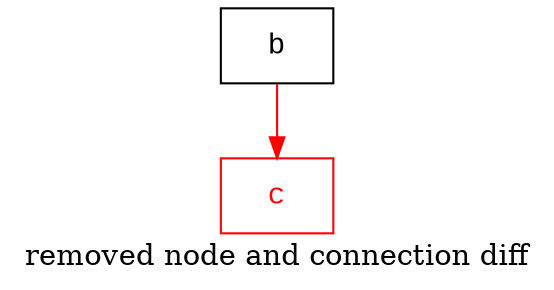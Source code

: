 digraph D {
    label="removed node and connection diff";
    
    node1 [fontname="Courier New",shape="rectangle",label="b"]
    
    node2 [color="#ff0000",fontcolor="#ff0000",fontname="Courier New",shape="rectangle",label="c"]
    
    node1 -> node2 [color="#ff0000",]
}

